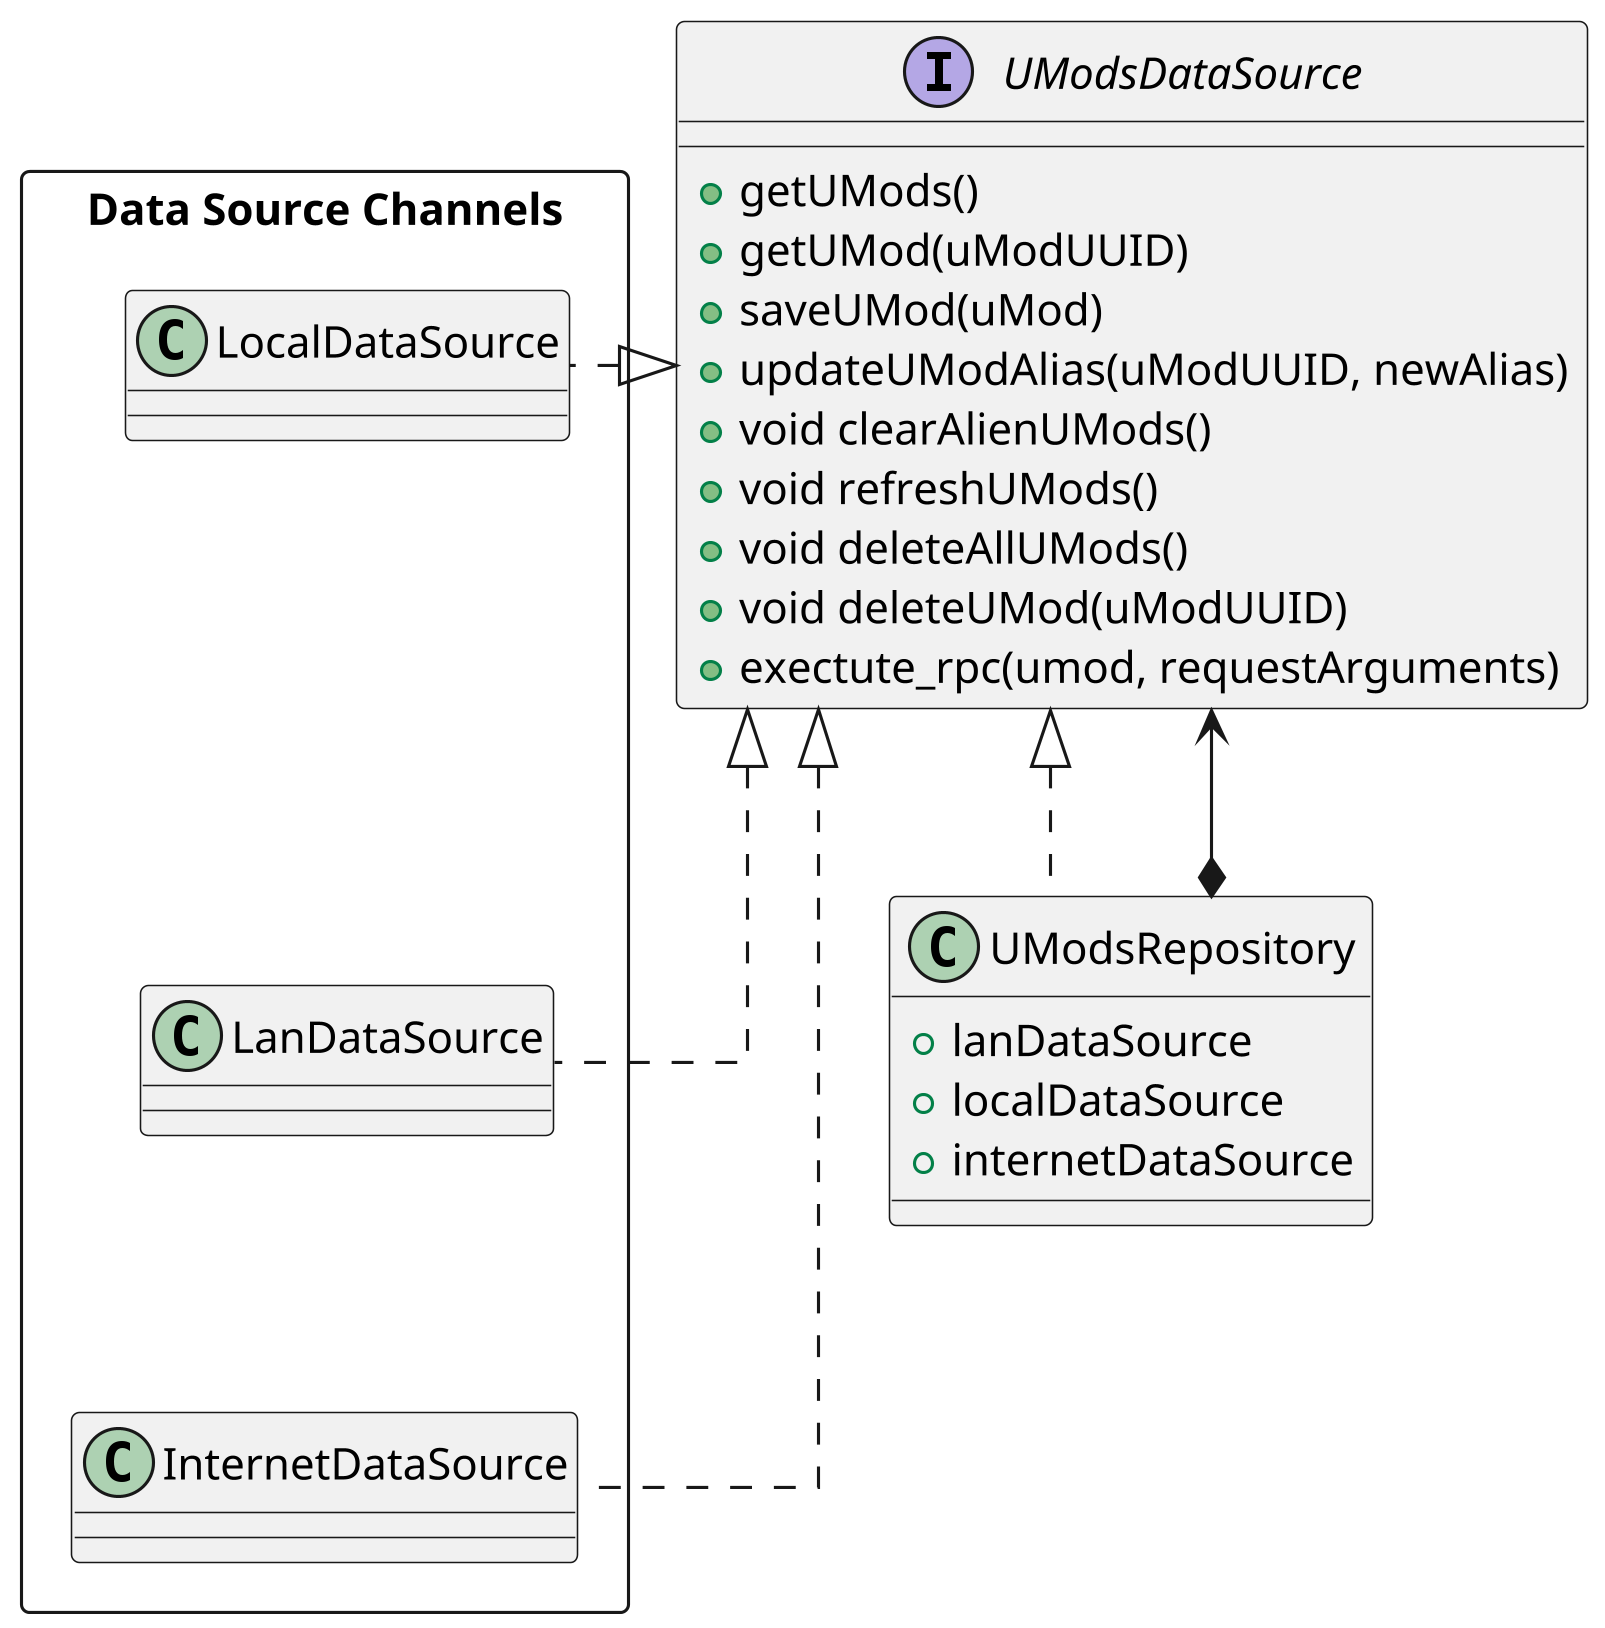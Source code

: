 @startuml CLASS_repository_umod
skinparam dpi 300
skinparam linetype ortho

'title Repository Pattern \n Simplified Implementation

class UModsRepository{
    + lanDataSource
    + localDataSource
    + internetDataSource
}
rectangle "Data Source Channels"{
    class LocalDataSource{}
    class LanDataSource{}
    class InternetDataSource{}
    'class BluetoothDataSource
}

interface UModsDataSource{
    + getUMods()
    + getUMod(uModUUID)
    + saveUMod(uMod)
    + updateUModAlias(uModUUID, newAlias)
    + void clearAlienUMods()
    + void refreshUMods()
    + void deleteAllUMods()
    + void deleteUMod(uModUUID)
    + exectute_rpc(umod, requestArguments)
}

UModsRepository .up.|> UModsDataSource
UModsRepository *-up-> UModsDataSource
UModsDataSource <|.right. LanDataSource
UModsDataSource <|.right. LocalDataSource
UModsDataSource <|.right. InternetDataSource
LocalDataSource -[hidden]down- LanDataSource
LanDataSource -[hidden]down- InternetDataSource
@enduml